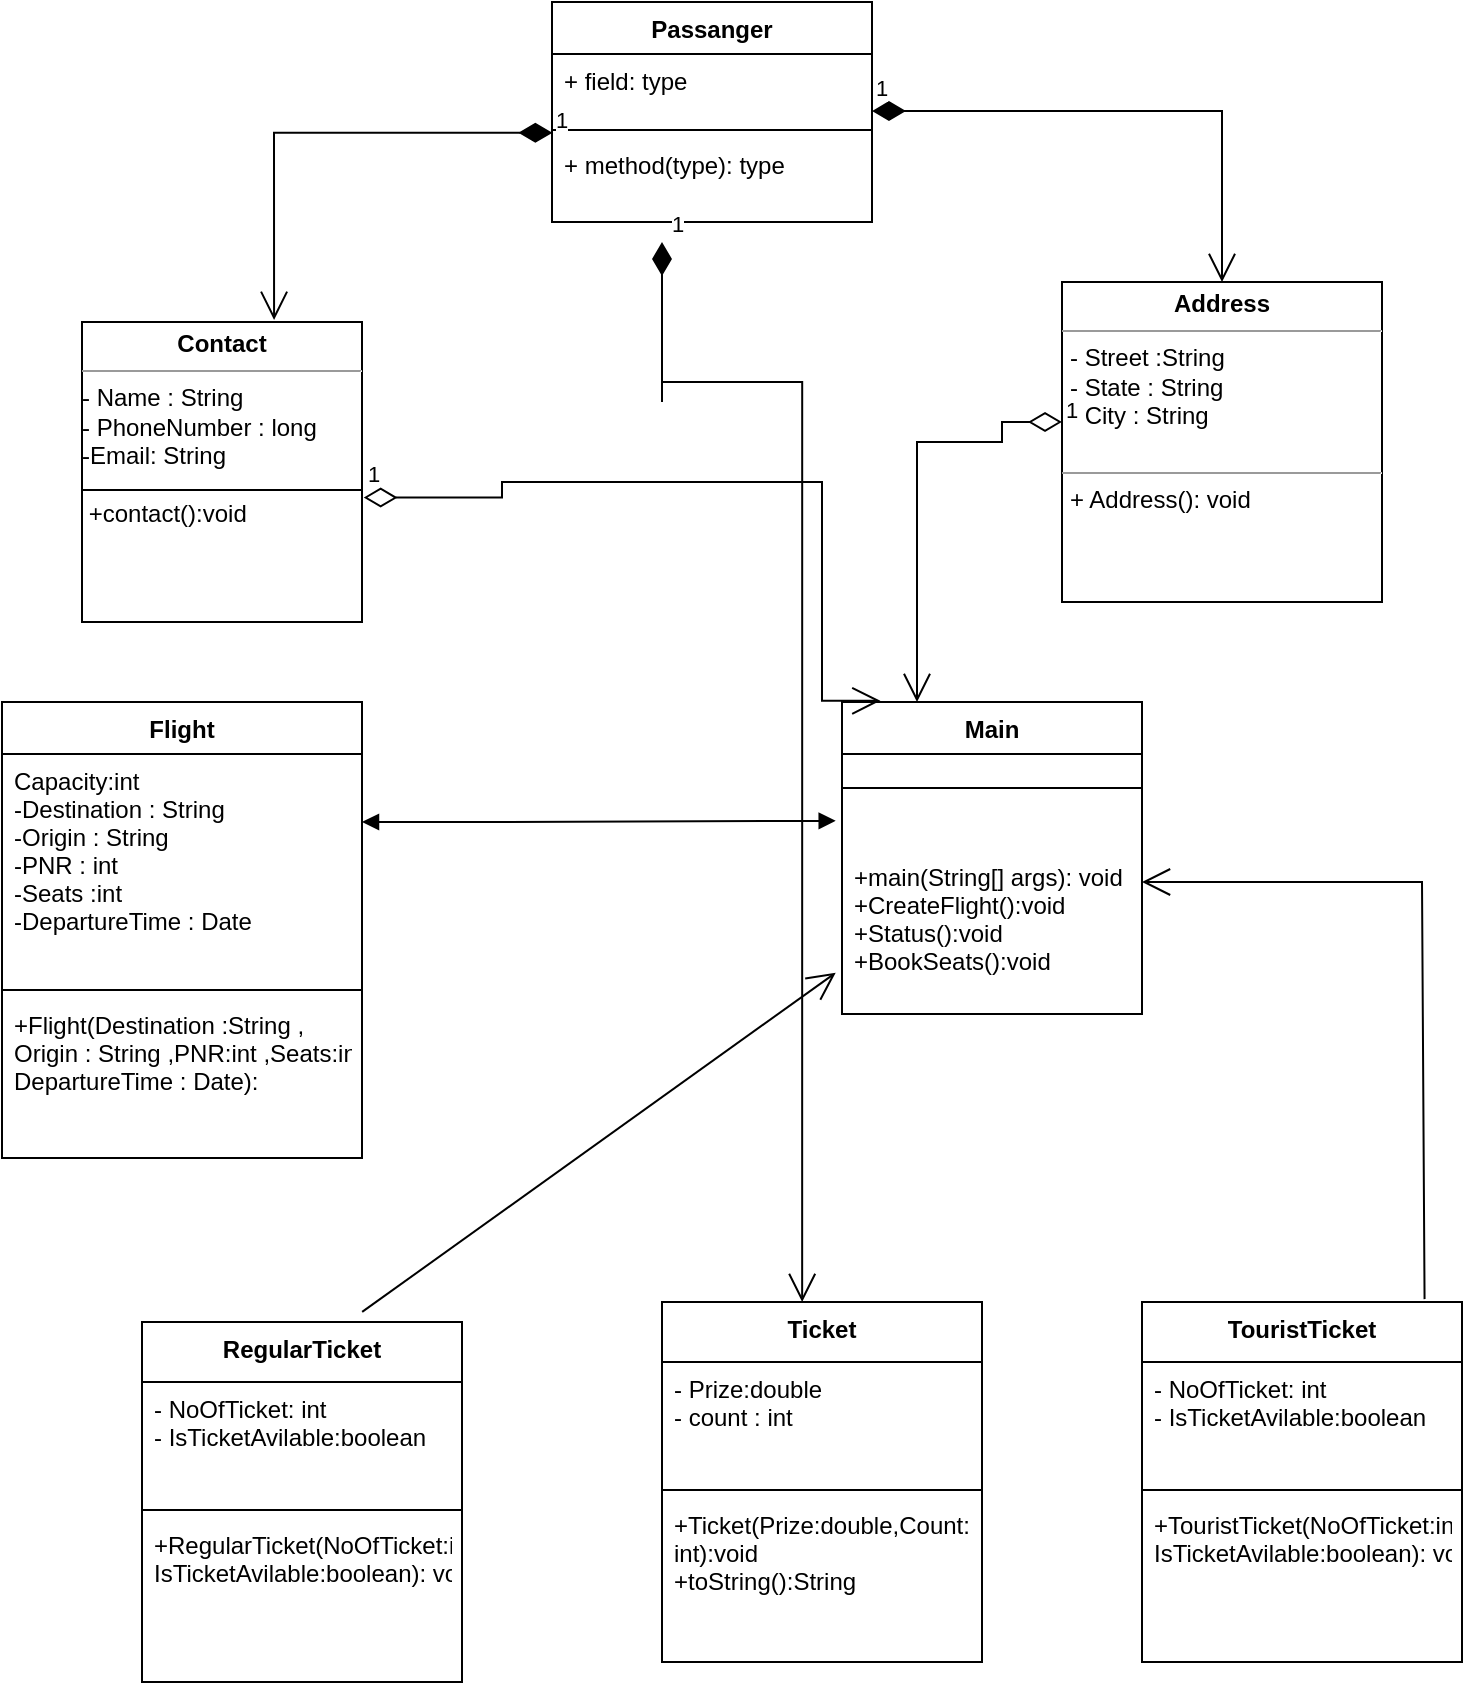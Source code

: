 <mxfile version="15.8.7" type="device"><diagram id="tc35rCYgmczw1zvHbVQQ" name="Page-1"><mxGraphModel dx="1038" dy="660" grid="1" gridSize="10" guides="1" tooltips="1" connect="1" arrows="1" fold="1" page="1" pageScale="1" pageWidth="850" pageHeight="1100" math="0" shadow="0"><root><mxCell id="0"/><mxCell id="1" parent="0"/><mxCell id="b7SLgB8RxfAyIfdgchuY-5" value="Flight" style="swimlane;fontStyle=1;align=center;verticalAlign=top;childLayout=stackLayout;horizontal=1;startSize=26;horizontalStack=0;resizeParent=1;resizeParentMax=0;resizeLast=0;collapsible=1;marginBottom=0;" vertex="1" parent="1"><mxGeometry x="70" y="380" width="180" height="228" as="geometry"/></mxCell><mxCell id="b7SLgB8RxfAyIfdgchuY-6" value="Capacity:int&#10;-Destination : String&#10;-Origin : String&#10;-PNR : int&#10;-Seats :int&#10;-DepartureTime : Date&#10;" style="text;strokeColor=none;fillColor=none;align=left;verticalAlign=top;spacingLeft=4;spacingRight=4;overflow=hidden;rotatable=0;points=[[0,0.5],[1,0.5]];portConstraint=eastwest;" vertex="1" parent="b7SLgB8RxfAyIfdgchuY-5"><mxGeometry y="26" width="180" height="114" as="geometry"/></mxCell><mxCell id="b7SLgB8RxfAyIfdgchuY-7" value="" style="line;strokeWidth=1;fillColor=none;align=left;verticalAlign=middle;spacingTop=-1;spacingLeft=3;spacingRight=3;rotatable=0;labelPosition=right;points=[];portConstraint=eastwest;" vertex="1" parent="b7SLgB8RxfAyIfdgchuY-5"><mxGeometry y="140" width="180" height="8" as="geometry"/></mxCell><mxCell id="b7SLgB8RxfAyIfdgchuY-8" value="+Flight(Destination :String ,&#10;Origin : String ,PNR:int ,Seats:int ,&#10;DepartureTime : Date):" style="text;strokeColor=none;fillColor=none;align=left;verticalAlign=top;spacingLeft=4;spacingRight=4;overflow=hidden;rotatable=0;points=[[0,0.5],[1,0.5]];portConstraint=eastwest;" vertex="1" parent="b7SLgB8RxfAyIfdgchuY-5"><mxGeometry y="148" width="180" height="80" as="geometry"/></mxCell><mxCell id="b7SLgB8RxfAyIfdgchuY-9" value="&lt;p style=&quot;margin: 0px ; margin-top: 4px ; text-align: center&quot;&gt;&lt;b&gt;Address&lt;/b&gt;&lt;/p&gt;&lt;hr size=&quot;1&quot;&gt;&lt;p style=&quot;margin: 0px ; margin-left: 4px&quot;&gt;- Street :String&lt;/p&gt;&lt;p style=&quot;margin: 0px ; margin-left: 4px&quot;&gt;- State : String&lt;/p&gt;&lt;p style=&quot;margin: 0px ; margin-left: 4px&quot;&gt;- City : String&amp;nbsp;&lt;/p&gt;&lt;br&gt;&lt;hr size=&quot;1&quot;&gt;&lt;p style=&quot;margin: 0px ; margin-left: 4px&quot;&gt;+ Address(): void&lt;/p&gt;&lt;p style=&quot;margin: 0px ; margin-left: 4px&quot;&gt;&lt;br&gt;&lt;/p&gt;" style="verticalAlign=top;align=left;overflow=fill;fontSize=12;fontFamily=Helvetica;html=1;" vertex="1" parent="1"><mxGeometry x="600" y="170" width="160" height="160" as="geometry"/></mxCell><mxCell id="b7SLgB8RxfAyIfdgchuY-10" value="&lt;p style=&quot;margin: 0px ; margin-top: 4px ; text-align: center&quot;&gt;&lt;b&gt;Contact&lt;/b&gt;&lt;/p&gt;&lt;hr size=&quot;1&quot;&gt;- Name : String&lt;br&gt;- PhoneNumber : long&lt;br&gt;-Email: String&lt;br&gt;&lt;br&gt;&lt;div style=&quot;height: 2px&quot;&gt;&amp;nbsp;+contact():void&lt;/div&gt;" style="verticalAlign=top;align=left;overflow=fill;fontSize=12;fontFamily=Helvetica;html=1;" vertex="1" parent="1"><mxGeometry x="110" y="190" width="140" height="150" as="geometry"/></mxCell><mxCell id="b7SLgB8RxfAyIfdgchuY-11" value="" style="line;strokeWidth=1;fillColor=none;align=left;verticalAlign=middle;spacingTop=-1;spacingLeft=3;spacingRight=3;rotatable=0;labelPosition=right;points=[];portConstraint=eastwest;" vertex="1" parent="1"><mxGeometry x="110" y="270" width="140" height="8" as="geometry"/></mxCell><mxCell id="b7SLgB8RxfAyIfdgchuY-12" value="Passanger" style="swimlane;fontStyle=1;align=center;verticalAlign=top;childLayout=stackLayout;horizontal=1;startSize=26;horizontalStack=0;resizeParent=1;resizeParentMax=0;resizeLast=0;collapsible=1;marginBottom=0;" vertex="1" parent="1"><mxGeometry x="345" y="30" width="160" height="110" as="geometry"/></mxCell><mxCell id="b7SLgB8RxfAyIfdgchuY-13" value="+ field: type" style="text;strokeColor=none;fillColor=none;align=left;verticalAlign=top;spacingLeft=4;spacingRight=4;overflow=hidden;rotatable=0;points=[[0,0.5],[1,0.5]];portConstraint=eastwest;" vertex="1" parent="b7SLgB8RxfAyIfdgchuY-12"><mxGeometry y="26" width="160" height="34" as="geometry"/></mxCell><mxCell id="b7SLgB8RxfAyIfdgchuY-14" value="" style="line;strokeWidth=1;fillColor=none;align=left;verticalAlign=middle;spacingTop=-1;spacingLeft=3;spacingRight=3;rotatable=0;labelPosition=right;points=[];portConstraint=eastwest;" vertex="1" parent="b7SLgB8RxfAyIfdgchuY-12"><mxGeometry y="60" width="160" height="8" as="geometry"/></mxCell><mxCell id="b7SLgB8RxfAyIfdgchuY-15" value="+ method(type): type" style="text;strokeColor=none;fillColor=none;align=left;verticalAlign=top;spacingLeft=4;spacingRight=4;overflow=hidden;rotatable=0;points=[[0,0.5],[1,0.5]];portConstraint=eastwest;" vertex="1" parent="b7SLgB8RxfAyIfdgchuY-12"><mxGeometry y="68" width="160" height="42" as="geometry"/></mxCell><mxCell id="b7SLgB8RxfAyIfdgchuY-16" value="RegularTicket" style="swimlane;fontStyle=1;align=center;verticalAlign=top;childLayout=stackLayout;horizontal=1;startSize=30;horizontalStack=0;resizeParent=1;resizeParentMax=0;resizeLast=0;collapsible=1;marginBottom=0;" vertex="1" parent="1"><mxGeometry x="140" y="690" width="160" height="180" as="geometry"/></mxCell><mxCell id="b7SLgB8RxfAyIfdgchuY-17" value="- NoOfTicket: int&#10;- IsTicketAvilable:boolean&#10;" style="text;strokeColor=none;fillColor=none;align=left;verticalAlign=top;spacingLeft=4;spacingRight=4;overflow=hidden;rotatable=0;points=[[0,0.5],[1,0.5]];portConstraint=eastwest;" vertex="1" parent="b7SLgB8RxfAyIfdgchuY-16"><mxGeometry y="30" width="160" height="60" as="geometry"/></mxCell><mxCell id="b7SLgB8RxfAyIfdgchuY-18" value="" style="line;strokeWidth=1;fillColor=none;align=left;verticalAlign=middle;spacingTop=-1;spacingLeft=3;spacingRight=3;rotatable=0;labelPosition=right;points=[];portConstraint=eastwest;" vertex="1" parent="b7SLgB8RxfAyIfdgchuY-16"><mxGeometry y="90" width="160" height="8" as="geometry"/></mxCell><mxCell id="b7SLgB8RxfAyIfdgchuY-19" value="+RegularTicket(NoOfTicket:int &#10;IsTicketAvilable:boolean): void" style="text;strokeColor=none;fillColor=none;align=left;verticalAlign=top;spacingLeft=4;spacingRight=4;overflow=hidden;rotatable=0;points=[[0,0.5],[1,0.5]];portConstraint=eastwest;" vertex="1" parent="b7SLgB8RxfAyIfdgchuY-16"><mxGeometry y="98" width="160" height="82" as="geometry"/></mxCell><mxCell id="b7SLgB8RxfAyIfdgchuY-20" value="TouristTicket&#10;" style="swimlane;fontStyle=1;align=center;verticalAlign=top;childLayout=stackLayout;horizontal=1;startSize=30;horizontalStack=0;resizeParent=1;resizeParentMax=0;resizeLast=0;collapsible=1;marginBottom=0;" vertex="1" parent="1"><mxGeometry x="640" y="680" width="160" height="180" as="geometry"/></mxCell><mxCell id="b7SLgB8RxfAyIfdgchuY-21" value="- NoOfTicket: int&#10;- IsTicketAvilable:boolean&#10;" style="text;strokeColor=none;fillColor=none;align=left;verticalAlign=top;spacingLeft=4;spacingRight=4;overflow=hidden;rotatable=0;points=[[0,0.5],[1,0.5]];portConstraint=eastwest;" vertex="1" parent="b7SLgB8RxfAyIfdgchuY-20"><mxGeometry y="30" width="160" height="60" as="geometry"/></mxCell><mxCell id="b7SLgB8RxfAyIfdgchuY-22" value="" style="line;strokeWidth=1;fillColor=none;align=left;verticalAlign=middle;spacingTop=-1;spacingLeft=3;spacingRight=3;rotatable=0;labelPosition=right;points=[];portConstraint=eastwest;" vertex="1" parent="b7SLgB8RxfAyIfdgchuY-20"><mxGeometry y="90" width="160" height="8" as="geometry"/></mxCell><mxCell id="b7SLgB8RxfAyIfdgchuY-23" value="+TouristTicket(NoOfTicket:int &#10;IsTicketAvilable:boolean): void" style="text;strokeColor=none;fillColor=none;align=left;verticalAlign=top;spacingLeft=4;spacingRight=4;overflow=hidden;rotatable=0;points=[[0,0.5],[1,0.5]];portConstraint=eastwest;" vertex="1" parent="b7SLgB8RxfAyIfdgchuY-20"><mxGeometry y="98" width="160" height="82" as="geometry"/></mxCell><mxCell id="b7SLgB8RxfAyIfdgchuY-24" value="Ticket" style="swimlane;fontStyle=1;align=center;verticalAlign=top;childLayout=stackLayout;horizontal=1;startSize=30;horizontalStack=0;resizeParent=1;resizeParentMax=0;resizeLast=0;collapsible=1;marginBottom=0;" vertex="1" parent="1"><mxGeometry x="400" y="680" width="160" height="180" as="geometry"/></mxCell><mxCell id="b7SLgB8RxfAyIfdgchuY-25" value="- Prize:double&#10;- count : int" style="text;strokeColor=none;fillColor=none;align=left;verticalAlign=top;spacingLeft=4;spacingRight=4;overflow=hidden;rotatable=0;points=[[0,0.5],[1,0.5]];portConstraint=eastwest;" vertex="1" parent="b7SLgB8RxfAyIfdgchuY-24"><mxGeometry y="30" width="160" height="60" as="geometry"/></mxCell><mxCell id="b7SLgB8RxfAyIfdgchuY-26" value="" style="line;strokeWidth=1;fillColor=none;align=left;verticalAlign=middle;spacingTop=-1;spacingLeft=3;spacingRight=3;rotatable=0;labelPosition=right;points=[];portConstraint=eastwest;" vertex="1" parent="b7SLgB8RxfAyIfdgchuY-24"><mxGeometry y="90" width="160" height="8" as="geometry"/></mxCell><mxCell id="b7SLgB8RxfAyIfdgchuY-27" value="+Ticket(Prize:double,Count:&#10;int):void&#10;+toString():String" style="text;strokeColor=none;fillColor=none;align=left;verticalAlign=top;spacingLeft=4;spacingRight=4;overflow=hidden;rotatable=0;points=[[0,0.5],[1,0.5]];portConstraint=eastwest;" vertex="1" parent="b7SLgB8RxfAyIfdgchuY-24"><mxGeometry y="98" width="160" height="82" as="geometry"/></mxCell><mxCell id="b7SLgB8RxfAyIfdgchuY-31" value="1" style="endArrow=open;html=1;endSize=12;startArrow=diamondThin;startSize=14;startFill=1;edgeStyle=orthogonalEdgeStyle;align=left;verticalAlign=bottom;rounded=0;" edge="1" parent="1"><mxGeometry x="-1" y="3" relative="1" as="geometry"><mxPoint x="505" y="84.5" as="sourcePoint"/><mxPoint x="680" y="170" as="targetPoint"/><Array as="points"><mxPoint x="585" y="84.5"/><mxPoint x="585" y="84.5"/></Array></mxGeometry></mxCell><mxCell id="b7SLgB8RxfAyIfdgchuY-32" value="1" style="endArrow=open;html=1;endSize=12;startArrow=diamondThin;startSize=14;startFill=1;edgeStyle=orthogonalEdgeStyle;align=left;verticalAlign=bottom;rounded=0;entryX=0.686;entryY=-0.007;entryDx=0;entryDy=0;entryPerimeter=0;exitX=0.001;exitY=1.159;exitDx=0;exitDy=0;exitPerimeter=0;" edge="1" parent="1" source="b7SLgB8RxfAyIfdgchuY-13" target="b7SLgB8RxfAyIfdgchuY-10"><mxGeometry x="-1" y="3" relative="1" as="geometry"><mxPoint x="160" y="110" as="sourcePoint"/><mxPoint x="320" y="110" as="targetPoint"/></mxGeometry></mxCell><mxCell id="b7SLgB8RxfAyIfdgchuY-35" value="Main" style="swimlane;fontStyle=1;align=center;verticalAlign=top;childLayout=stackLayout;horizontal=1;startSize=26;horizontalStack=0;resizeParent=1;resizeParentMax=0;resizeLast=0;collapsible=1;marginBottom=0;" vertex="1" parent="1"><mxGeometry x="490" y="380" width="150" height="156" as="geometry"/></mxCell><mxCell id="b7SLgB8RxfAyIfdgchuY-37" value="" style="line;strokeWidth=1;fillColor=none;align=left;verticalAlign=middle;spacingTop=-1;spacingLeft=3;spacingRight=3;rotatable=0;labelPosition=right;points=[];portConstraint=eastwest;" vertex="1" parent="b7SLgB8RxfAyIfdgchuY-35"><mxGeometry y="26" width="150" height="34" as="geometry"/></mxCell><mxCell id="b7SLgB8RxfAyIfdgchuY-38" value="&#10;+main(String[] args): void&#10;+CreateFlight():void&#10;+Status():void&#10;+BookSeats():void" style="text;strokeColor=none;fillColor=none;align=left;verticalAlign=top;spacingLeft=4;spacingRight=4;overflow=hidden;rotatable=0;points=[[0,0.5],[1,0.5]];portConstraint=eastwest;" vertex="1" parent="b7SLgB8RxfAyIfdgchuY-35"><mxGeometry y="60" width="150" height="96" as="geometry"/></mxCell><mxCell id="b7SLgB8RxfAyIfdgchuY-39" value="" style="endArrow=block;startArrow=block;endFill=1;startFill=1;html=1;rounded=0;entryX=-0.021;entryY=-0.006;entryDx=0;entryDy=0;entryPerimeter=0;" edge="1" parent="1" target="b7SLgB8RxfAyIfdgchuY-38"><mxGeometry width="160" relative="1" as="geometry"><mxPoint x="250" y="440" as="sourcePoint"/><mxPoint x="480" y="440" as="targetPoint"/><Array as="points"><mxPoint x="320" y="440"/></Array></mxGeometry></mxCell><mxCell id="b7SLgB8RxfAyIfdgchuY-40" value="" style="endArrow=open;endFill=1;endSize=12;html=1;rounded=0;exitX=0.688;exitY=-0.028;exitDx=0;exitDy=0;exitPerimeter=0;entryX=-0.021;entryY=0.785;entryDx=0;entryDy=0;entryPerimeter=0;" edge="1" parent="1" source="b7SLgB8RxfAyIfdgchuY-16" target="b7SLgB8RxfAyIfdgchuY-38"><mxGeometry width="160" relative="1" as="geometry"><mxPoint x="350" y="580" as="sourcePoint"/><mxPoint x="510" y="580" as="targetPoint"/></mxGeometry></mxCell><mxCell id="b7SLgB8RxfAyIfdgchuY-41" value="" style="endArrow=open;endFill=1;endSize=12;html=1;rounded=0;exitX=0.883;exitY=-0.008;exitDx=0;exitDy=0;exitPerimeter=0;" edge="1" parent="1" source="b7SLgB8RxfAyIfdgchuY-20"><mxGeometry width="160" relative="1" as="geometry"><mxPoint x="670" y="550" as="sourcePoint"/><mxPoint x="640" y="470" as="targetPoint"/><Array as="points"><mxPoint x="780" y="470"/></Array></mxGeometry></mxCell><mxCell id="b7SLgB8RxfAyIfdgchuY-42" value="1" style="endArrow=open;html=1;endSize=12;startArrow=diamondThin;startSize=14;startFill=1;edgeStyle=orthogonalEdgeStyle;align=left;verticalAlign=bottom;rounded=0;entryX=0.438;entryY=0;entryDx=0;entryDy=0;entryPerimeter=0;" edge="1" parent="1" target="b7SLgB8RxfAyIfdgchuY-24"><mxGeometry x="-1" y="3" relative="1" as="geometry"><mxPoint x="400" y="150" as="sourcePoint"/><mxPoint x="500" y="230" as="targetPoint"/><Array as="points"><mxPoint x="400" y="230"/><mxPoint x="400" y="220"/><mxPoint x="470" y="220"/></Array></mxGeometry></mxCell><mxCell id="b7SLgB8RxfAyIfdgchuY-43" value="1" style="endArrow=open;html=1;endSize=12;startArrow=diamondThin;startSize=14;startFill=0;edgeStyle=orthogonalEdgeStyle;align=left;verticalAlign=bottom;rounded=0;exitX=1.006;exitY=0.585;exitDx=0;exitDy=0;exitPerimeter=0;entryX=0.128;entryY=-0.004;entryDx=0;entryDy=0;entryPerimeter=0;" edge="1" parent="1" source="b7SLgB8RxfAyIfdgchuY-10" target="b7SLgB8RxfAyIfdgchuY-35"><mxGeometry x="-1" y="3" relative="1" as="geometry"><mxPoint x="320" y="290" as="sourcePoint"/><mxPoint x="500" y="278" as="targetPoint"/><Array as="points"><mxPoint x="320" y="278"/><mxPoint x="320" y="270"/><mxPoint x="480" y="270"/><mxPoint x="480" y="379"/></Array></mxGeometry></mxCell><mxCell id="b7SLgB8RxfAyIfdgchuY-44" value="1" style="endArrow=open;html=1;endSize=12;startArrow=diamondThin;startSize=14;startFill=0;edgeStyle=orthogonalEdgeStyle;align=left;verticalAlign=bottom;rounded=0;entryX=0.25;entryY=0;entryDx=0;entryDy=0;" edge="1" parent="1" target="b7SLgB8RxfAyIfdgchuY-35"><mxGeometry x="-1" y="3" relative="1" as="geometry"><mxPoint x="600" y="240" as="sourcePoint"/><mxPoint x="920" y="240" as="targetPoint"/><Array as="points"><mxPoint x="570" y="240"/><mxPoint x="570" y="250"/><mxPoint x="528" y="250"/></Array></mxGeometry></mxCell></root></mxGraphModel></diagram></mxfile>